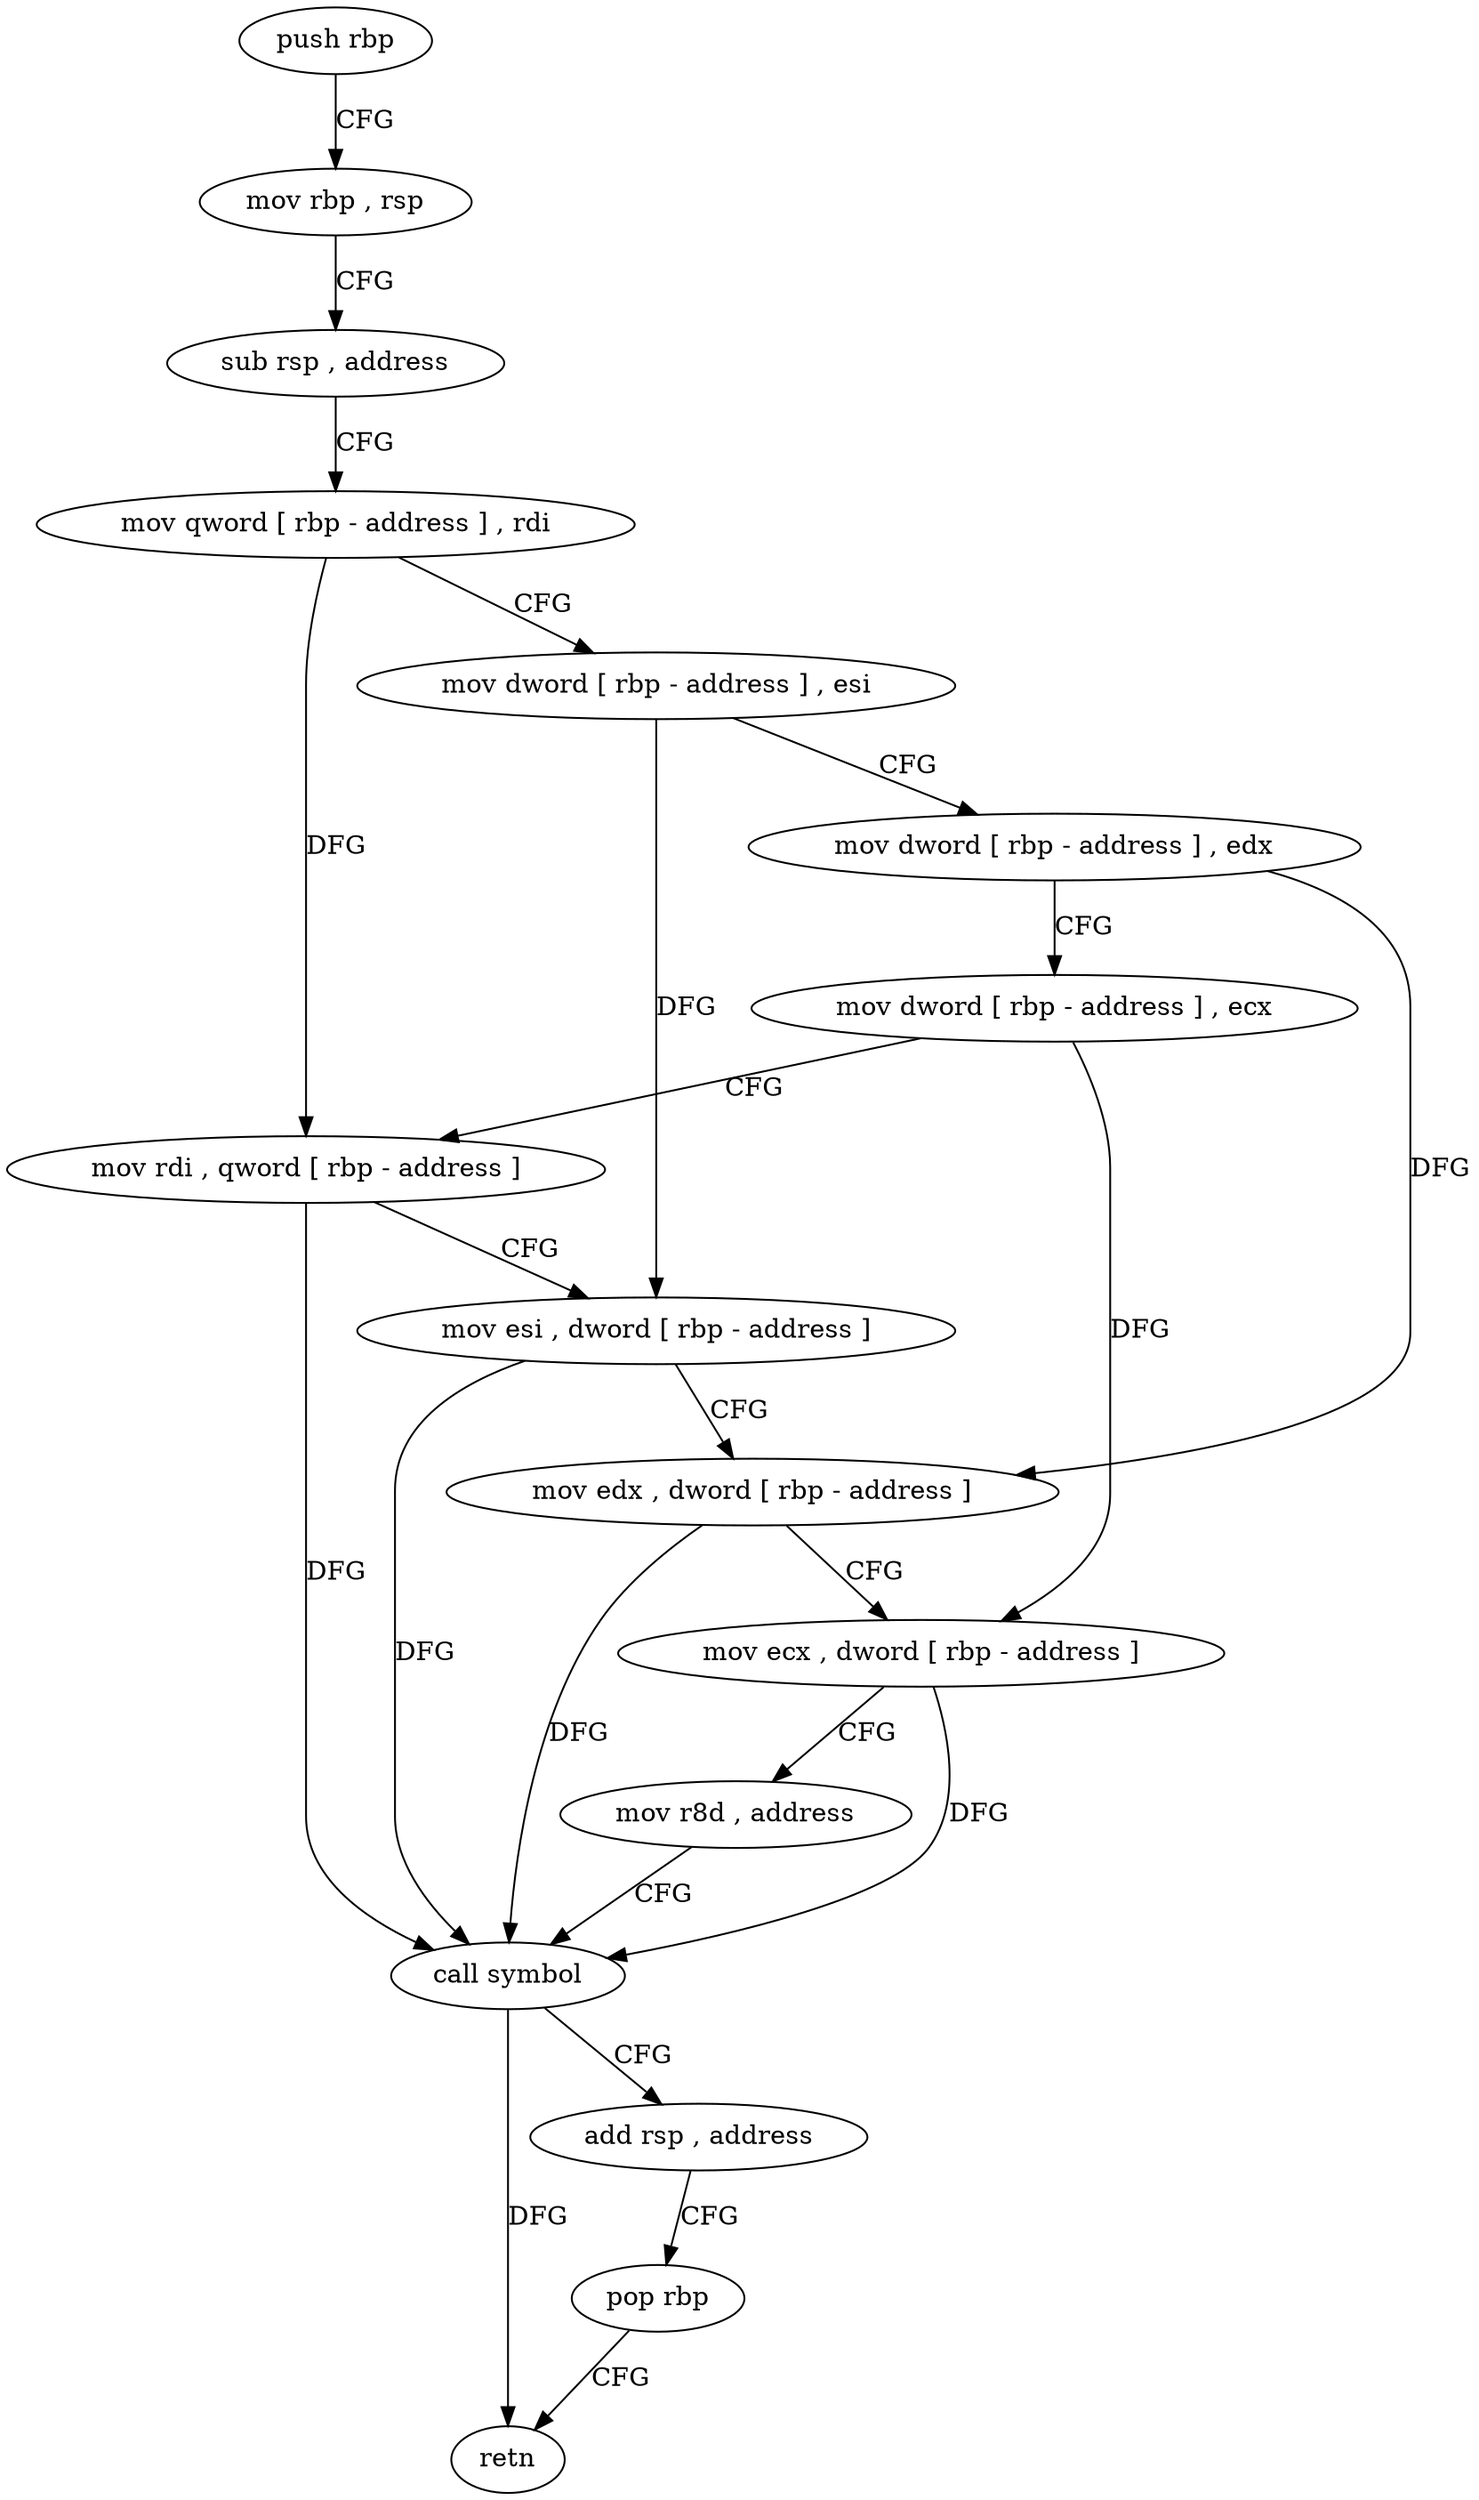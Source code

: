 digraph "func" {
"4289328" [label = "push rbp" ]
"4289329" [label = "mov rbp , rsp" ]
"4289332" [label = "sub rsp , address" ]
"4289336" [label = "mov qword [ rbp - address ] , rdi" ]
"4289340" [label = "mov dword [ rbp - address ] , esi" ]
"4289343" [label = "mov dword [ rbp - address ] , edx" ]
"4289346" [label = "mov dword [ rbp - address ] , ecx" ]
"4289349" [label = "mov rdi , qword [ rbp - address ]" ]
"4289353" [label = "mov esi , dword [ rbp - address ]" ]
"4289356" [label = "mov edx , dword [ rbp - address ]" ]
"4289359" [label = "mov ecx , dword [ rbp - address ]" ]
"4289362" [label = "mov r8d , address" ]
"4289368" [label = "call symbol" ]
"4289373" [label = "add rsp , address" ]
"4289377" [label = "pop rbp" ]
"4289378" [label = "retn" ]
"4289328" -> "4289329" [ label = "CFG" ]
"4289329" -> "4289332" [ label = "CFG" ]
"4289332" -> "4289336" [ label = "CFG" ]
"4289336" -> "4289340" [ label = "CFG" ]
"4289336" -> "4289349" [ label = "DFG" ]
"4289340" -> "4289343" [ label = "CFG" ]
"4289340" -> "4289353" [ label = "DFG" ]
"4289343" -> "4289346" [ label = "CFG" ]
"4289343" -> "4289356" [ label = "DFG" ]
"4289346" -> "4289349" [ label = "CFG" ]
"4289346" -> "4289359" [ label = "DFG" ]
"4289349" -> "4289353" [ label = "CFG" ]
"4289349" -> "4289368" [ label = "DFG" ]
"4289353" -> "4289356" [ label = "CFG" ]
"4289353" -> "4289368" [ label = "DFG" ]
"4289356" -> "4289359" [ label = "CFG" ]
"4289356" -> "4289368" [ label = "DFG" ]
"4289359" -> "4289362" [ label = "CFG" ]
"4289359" -> "4289368" [ label = "DFG" ]
"4289362" -> "4289368" [ label = "CFG" ]
"4289368" -> "4289373" [ label = "CFG" ]
"4289368" -> "4289378" [ label = "DFG" ]
"4289373" -> "4289377" [ label = "CFG" ]
"4289377" -> "4289378" [ label = "CFG" ]
}
